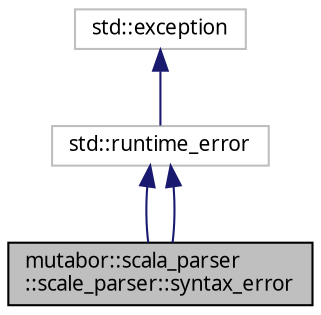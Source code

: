 digraph "mutabor::scala_parser::scale_parser::syntax_error"
{
  edge [fontname="Sans",fontsize="10",labelfontname="Sans",labelfontsize="10"];
  node [fontname="Sans",fontsize="10",shape=record];
  Node0 [label="mutabor::scala_parser\l::scale_parser::syntax_error",height=0.2,width=0.4,color="black", fillcolor="grey75", style="filled", fontcolor="black"];
  Node1 -> Node0 [dir="back",color="midnightblue",fontsize="10",style="solid",fontname="Sans"];
  Node1 [label="std::runtime_error",height=0.2,width=0.4,color="grey75", fillcolor="white", style="filled",tooltip="STL class. "];
  Node2 -> Node1 [dir="back",color="midnightblue",fontsize="10",style="solid",fontname="Sans"];
  Node2 [label="std::exception",height=0.2,width=0.4,color="grey75", fillcolor="white", style="filled",tooltip="STL class. "];
  Node1 -> Node0 [dir="back",color="midnightblue",fontsize="10",style="solid",fontname="Sans"];
}
